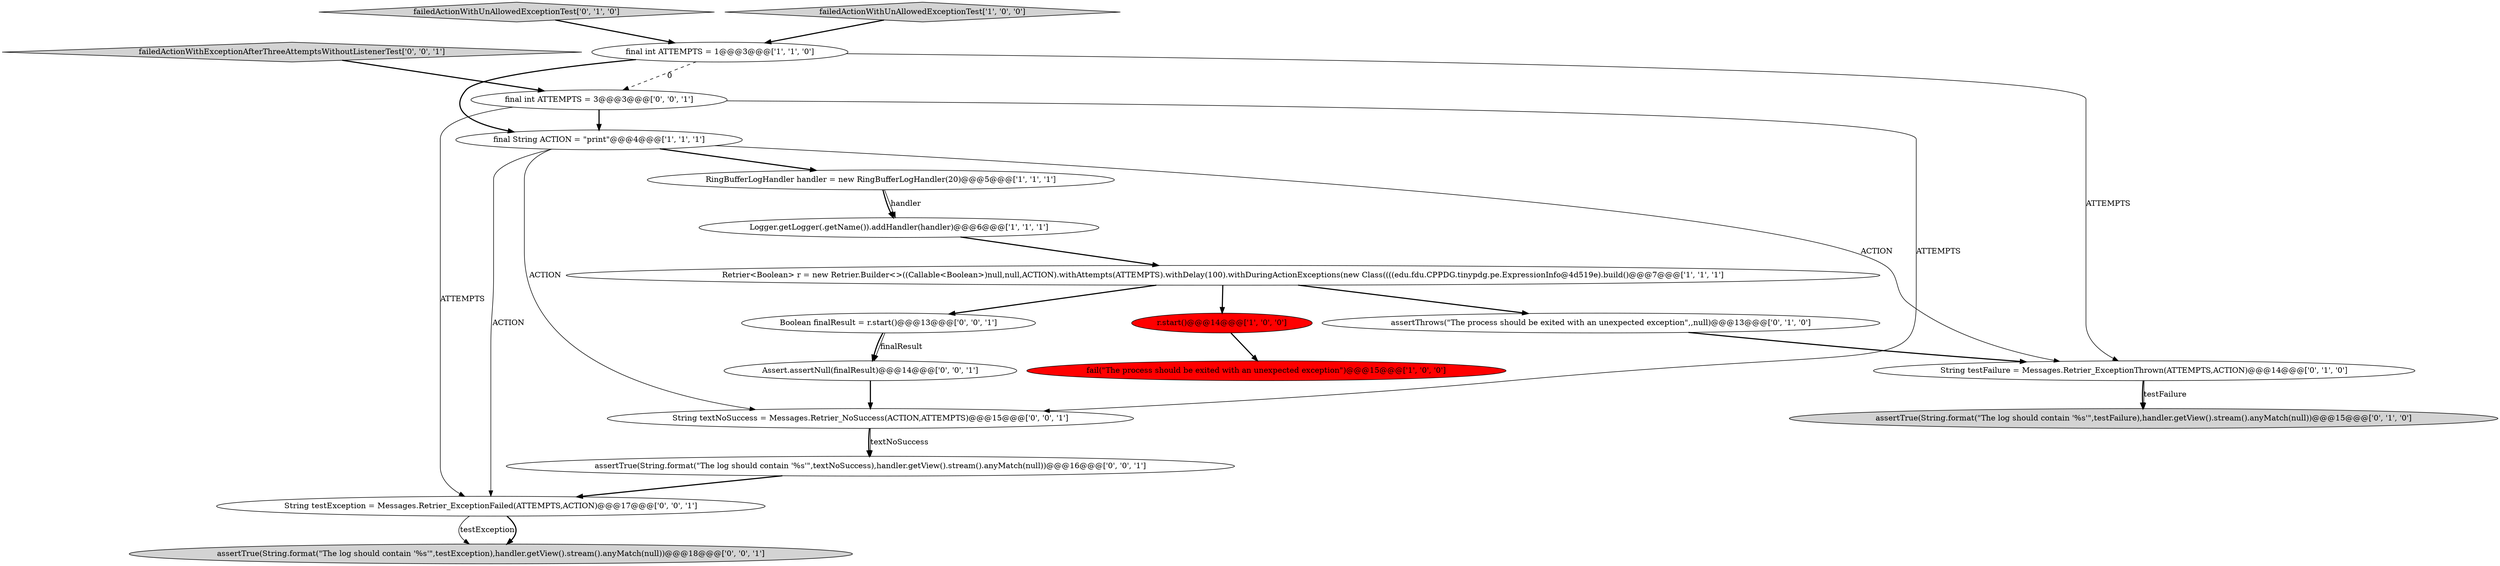 digraph {
15 [style = filled, label = "String textNoSuccess = Messages.Retrier_NoSuccess(ACTION,ATTEMPTS)@@@15@@@['0', '0', '1']", fillcolor = white, shape = ellipse image = "AAA0AAABBB3BBB"];
18 [style = filled, label = "failedActionWithExceptionAfterThreeAttemptsWithoutListenerTest['0', '0', '1']", fillcolor = lightgray, shape = diamond image = "AAA0AAABBB3BBB"];
10 [style = filled, label = "failedActionWithUnAllowedExceptionTest['0', '1', '0']", fillcolor = lightgray, shape = diamond image = "AAA0AAABBB2BBB"];
11 [style = filled, label = "assertTrue(String.format(\"The log should contain '%s'\",testFailure),handler.getView().stream().anyMatch(null))@@@15@@@['0', '1', '0']", fillcolor = lightgray, shape = ellipse image = "AAA0AAABBB2BBB"];
1 [style = filled, label = "final int ATTEMPTS = 1@@@3@@@['1', '1', '0']", fillcolor = white, shape = ellipse image = "AAA0AAABBB1BBB"];
4 [style = filled, label = "Retrier<Boolean> r = new Retrier.Builder<>((Callable<Boolean>)null,null,ACTION).withAttempts(ATTEMPTS).withDelay(100).withDuringActionExceptions(new Class((((edu.fdu.CPPDG.tinypdg.pe.ExpressionInfo@4d519e).build()@@@7@@@['1', '1', '1']", fillcolor = white, shape = ellipse image = "AAA0AAABBB1BBB"];
0 [style = filled, label = "final String ACTION = \"print\"@@@4@@@['1', '1', '1']", fillcolor = white, shape = ellipse image = "AAA0AAABBB1BBB"];
16 [style = filled, label = "assertTrue(String.format(\"The log should contain '%s'\",testException),handler.getView().stream().anyMatch(null))@@@18@@@['0', '0', '1']", fillcolor = lightgray, shape = ellipse image = "AAA0AAABBB3BBB"];
17 [style = filled, label = "String testException = Messages.Retrier_ExceptionFailed(ATTEMPTS,ACTION)@@@17@@@['0', '0', '1']", fillcolor = white, shape = ellipse image = "AAA0AAABBB3BBB"];
5 [style = filled, label = "r.start()@@@14@@@['1', '0', '0']", fillcolor = red, shape = ellipse image = "AAA1AAABBB1BBB"];
2 [style = filled, label = "fail(\"The process should be exited with an unexpected exception\")@@@15@@@['1', '0', '0']", fillcolor = red, shape = ellipse image = "AAA1AAABBB1BBB"];
7 [style = filled, label = "failedActionWithUnAllowedExceptionTest['1', '0', '0']", fillcolor = lightgray, shape = diamond image = "AAA0AAABBB1BBB"];
9 [style = filled, label = "String testFailure = Messages.Retrier_ExceptionThrown(ATTEMPTS,ACTION)@@@14@@@['0', '1', '0']", fillcolor = white, shape = ellipse image = "AAA0AAABBB2BBB"];
19 [style = filled, label = "Assert.assertNull(finalResult)@@@14@@@['0', '0', '1']", fillcolor = white, shape = ellipse image = "AAA0AAABBB3BBB"];
3 [style = filled, label = "Logger.getLogger(.getName()).addHandler(handler)@@@6@@@['1', '1', '1']", fillcolor = white, shape = ellipse image = "AAA0AAABBB1BBB"];
13 [style = filled, label = "assertTrue(String.format(\"The log should contain '%s'\",textNoSuccess),handler.getView().stream().anyMatch(null))@@@16@@@['0', '0', '1']", fillcolor = white, shape = ellipse image = "AAA0AAABBB3BBB"];
6 [style = filled, label = "RingBufferLogHandler handler = new RingBufferLogHandler(20)@@@5@@@['1', '1', '1']", fillcolor = white, shape = ellipse image = "AAA0AAABBB1BBB"];
8 [style = filled, label = "assertThrows(\"The process should be exited with an unexpected exception\",,null)@@@13@@@['0', '1', '0']", fillcolor = white, shape = ellipse image = "AAA0AAABBB2BBB"];
12 [style = filled, label = "Boolean finalResult = r.start()@@@13@@@['0', '0', '1']", fillcolor = white, shape = ellipse image = "AAA0AAABBB3BBB"];
14 [style = filled, label = "final int ATTEMPTS = 3@@@3@@@['0', '0', '1']", fillcolor = white, shape = ellipse image = "AAA0AAABBB3BBB"];
6->3 [style = bold, label=""];
14->17 [style = solid, label="ATTEMPTS"];
15->13 [style = bold, label=""];
7->1 [style = bold, label=""];
17->16 [style = solid, label="testException"];
9->11 [style = bold, label=""];
1->14 [style = dashed, label="0"];
0->6 [style = bold, label=""];
1->0 [style = bold, label=""];
0->17 [style = solid, label="ACTION"];
3->4 [style = bold, label=""];
1->9 [style = solid, label="ATTEMPTS"];
0->9 [style = solid, label="ACTION"];
13->17 [style = bold, label=""];
5->2 [style = bold, label=""];
14->15 [style = solid, label="ATTEMPTS"];
14->0 [style = bold, label=""];
15->13 [style = solid, label="textNoSuccess"];
12->19 [style = solid, label="finalResult"];
8->9 [style = bold, label=""];
9->11 [style = solid, label="testFailure"];
4->12 [style = bold, label=""];
0->15 [style = solid, label="ACTION"];
4->8 [style = bold, label=""];
6->3 [style = solid, label="handler"];
19->15 [style = bold, label=""];
12->19 [style = bold, label=""];
10->1 [style = bold, label=""];
4->5 [style = bold, label=""];
18->14 [style = bold, label=""];
17->16 [style = bold, label=""];
}
